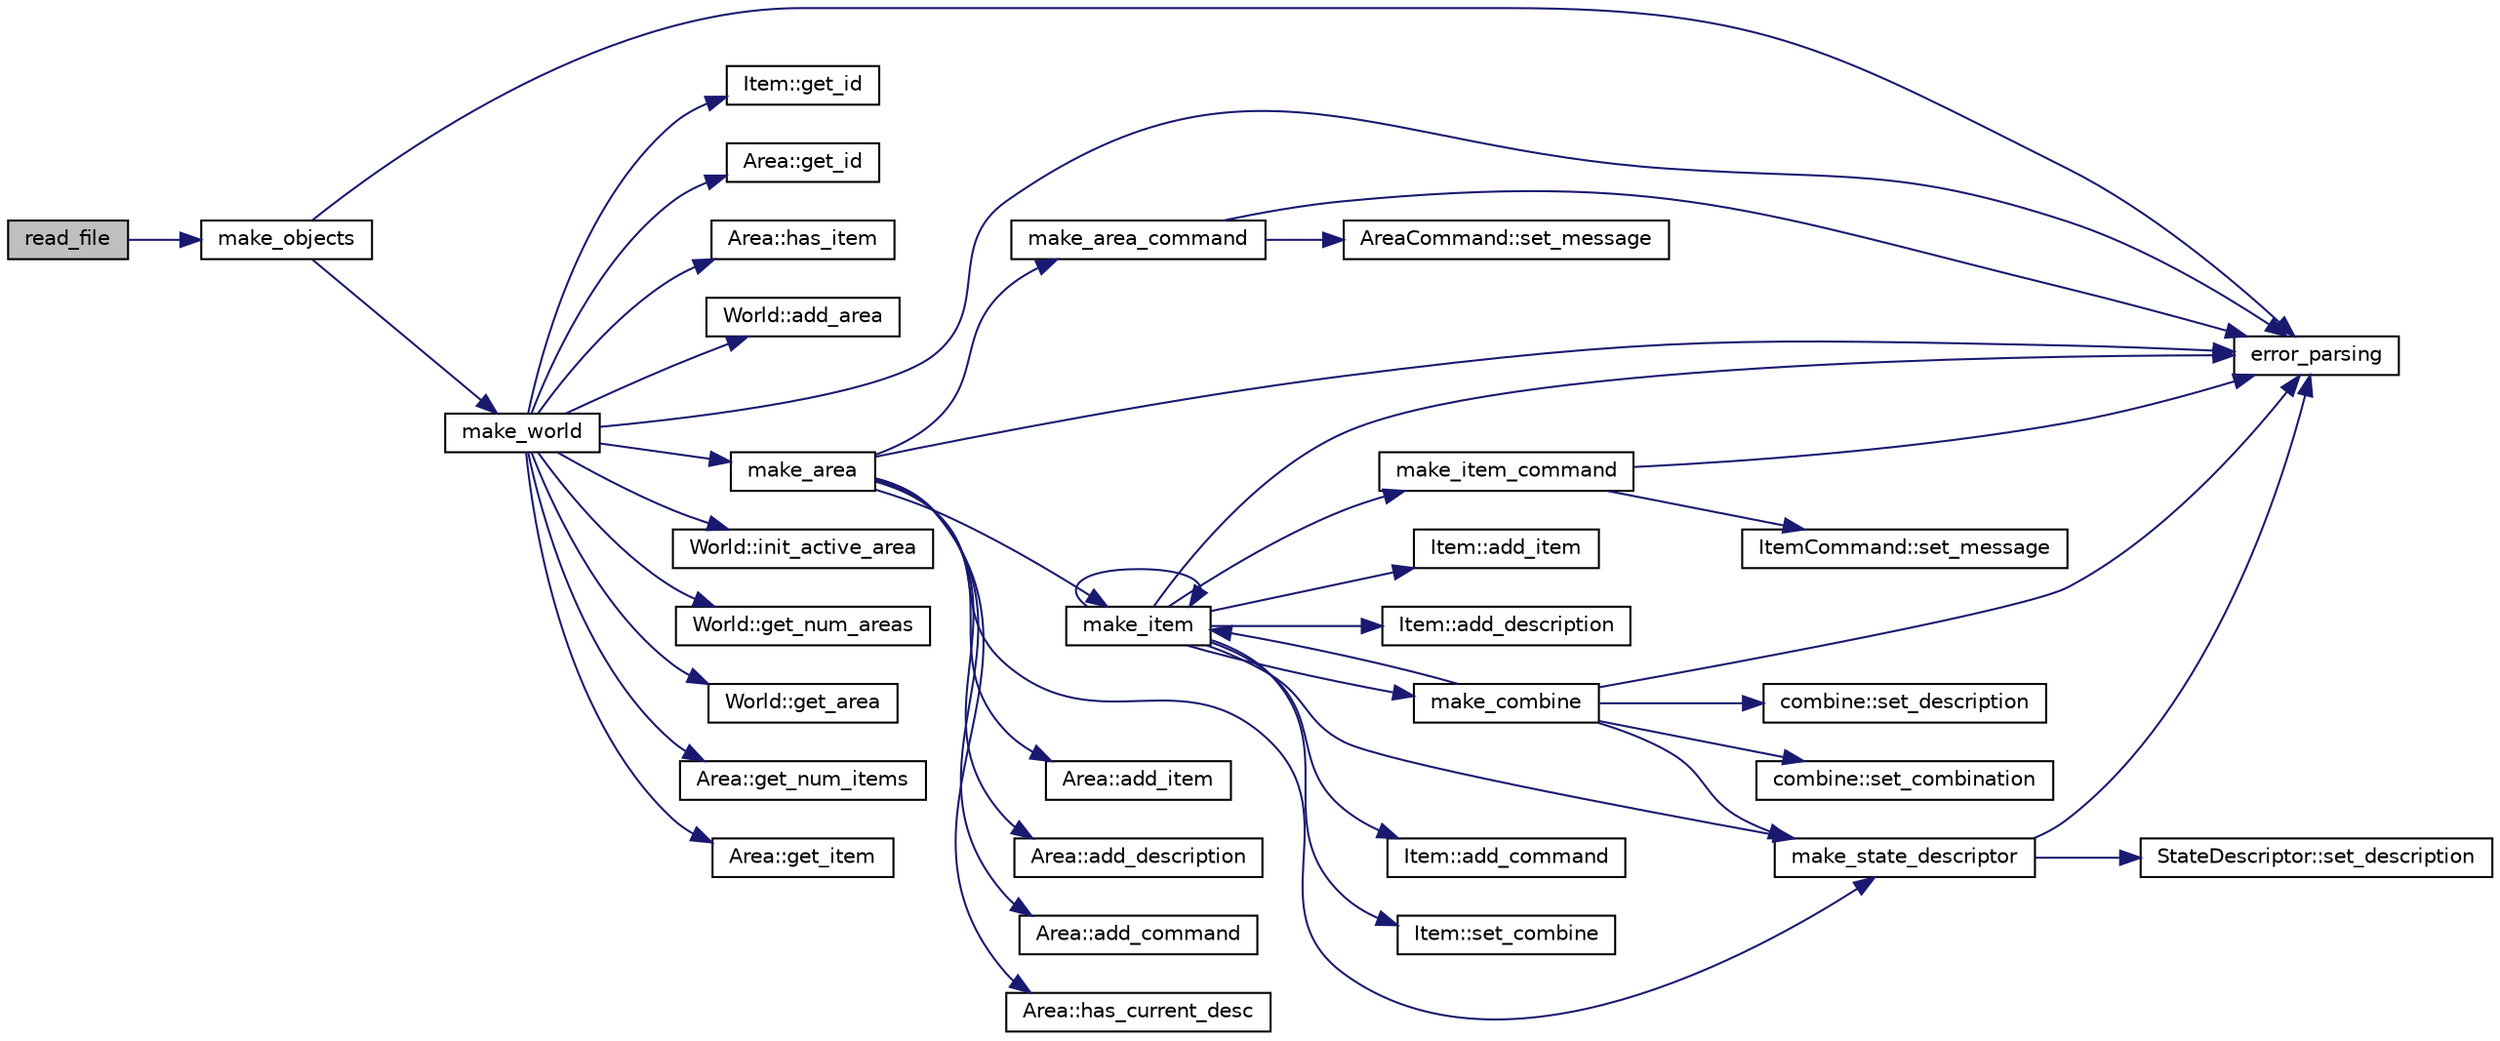 digraph G
{
  edge [fontname="Helvetica",fontsize="10",labelfontname="Helvetica",labelfontsize="10"];
  node [fontname="Helvetica",fontsize="10",shape=record];
  rankdir="LR";
  Node1 [label="read_file",height=0.2,width=0.4,color="black", fillcolor="grey75", style="filled" fontcolor="black"];
  Node1 -> Node2 [color="midnightblue",fontsize="10",style="solid",fontname="Helvetica"];
  Node2 [label="make_objects",height=0.2,width=0.4,color="black", fillcolor="white", style="filled",URL="$parser_8cpp.html#a0770bb1cd7b266aa1bdaca961380244c"];
  Node2 -> Node3 [color="midnightblue",fontsize="10",style="solid",fontname="Helvetica"];
  Node3 [label="make_world",height=0.2,width=0.4,color="black", fillcolor="white", style="filled",URL="$parser_8cpp.html#aa822a7164b884d2b057604a10a69f160"];
  Node3 -> Node4 [color="midnightblue",fontsize="10",style="solid",fontname="Helvetica"];
  Node4 [label="World::add_area",height=0.2,width=0.4,color="black", fillcolor="white", style="filled",URL="$class_world.html#a64eb27a4ea7aaf9d36178e902676e8fe"];
  Node3 -> Node5 [color="midnightblue",fontsize="10",style="solid",fontname="Helvetica"];
  Node5 [label="make_area",height=0.2,width=0.4,color="black", fillcolor="white", style="filled",URL="$parser_8cpp.html#aa0a2a8e7e35261c36a5268b099b972c0"];
  Node5 -> Node6 [color="midnightblue",fontsize="10",style="solid",fontname="Helvetica"];
  Node6 [label="Area::add_description",height=0.2,width=0.4,color="black", fillcolor="white", style="filled",URL="$class_area.html#a27101dd552a05cebb467f108a5246278"];
  Node5 -> Node7 [color="midnightblue",fontsize="10",style="solid",fontname="Helvetica"];
  Node7 [label="make_state_descriptor",height=0.2,width=0.4,color="black", fillcolor="white", style="filled",URL="$parser_8cpp.html#a77cd775cd350280b4e707ba439f01e07"];
  Node7 -> Node8 [color="midnightblue",fontsize="10",style="solid",fontname="Helvetica"];
  Node8 [label="StateDescriptor::set_description",height=0.2,width=0.4,color="black", fillcolor="white", style="filled",URL="$class_state_descriptor.html#a58265248efa7a27af7e6bbddeab1d74a"];
  Node7 -> Node9 [color="midnightblue",fontsize="10",style="solid",fontname="Helvetica"];
  Node9 [label="error_parsing",height=0.2,width=0.4,color="black", fillcolor="white", style="filled",URL="$parser_8cpp.html#ab94991fee08560fa7428d41c2ead929f"];
  Node5 -> Node10 [color="midnightblue",fontsize="10",style="solid",fontname="Helvetica"];
  Node10 [label="Area::add_item",height=0.2,width=0.4,color="black", fillcolor="white", style="filled",URL="$class_area.html#a8f4693277743a9dbc6ac0212fc02c86f"];
  Node5 -> Node11 [color="midnightblue",fontsize="10",style="solid",fontname="Helvetica"];
  Node11 [label="make_item",height=0.2,width=0.4,color="black", fillcolor="white", style="filled",URL="$parser_8cpp.html#a3421b449747c2e99c3fa10aa82670030"];
  Node11 -> Node12 [color="midnightblue",fontsize="10",style="solid",fontname="Helvetica"];
  Node12 [label="Item::add_description",height=0.2,width=0.4,color="black", fillcolor="white", style="filled",URL="$class_item.html#af6e0efea4346f669ac5479b258511e68"];
  Node11 -> Node7 [color="midnightblue",fontsize="10",style="solid",fontname="Helvetica"];
  Node11 -> Node13 [color="midnightblue",fontsize="10",style="solid",fontname="Helvetica"];
  Node13 [label="Item::add_command",height=0.2,width=0.4,color="black", fillcolor="white", style="filled",URL="$class_item.html#ab78d891c3aed983ea7b2e5311b0da68c"];
  Node11 -> Node14 [color="midnightblue",fontsize="10",style="solid",fontname="Helvetica"];
  Node14 [label="make_item_command",height=0.2,width=0.4,color="black", fillcolor="white", style="filled",URL="$parser_8cpp.html#a2a662ae71857af8d6b9546479a6877ed"];
  Node14 -> Node15 [color="midnightblue",fontsize="10",style="solid",fontname="Helvetica"];
  Node15 [label="ItemCommand::set_message",height=0.2,width=0.4,color="black", fillcolor="white", style="filled",URL="$class_item_command.html#abe177c8696e00480a716959b335ebca8"];
  Node14 -> Node9 [color="midnightblue",fontsize="10",style="solid",fontname="Helvetica"];
  Node11 -> Node16 [color="midnightblue",fontsize="10",style="solid",fontname="Helvetica"];
  Node16 [label="Item::set_combine",height=0.2,width=0.4,color="black", fillcolor="white", style="filled",URL="$class_item.html#a183a0ec19bfd51e8af5f24d57880ccd1"];
  Node11 -> Node17 [color="midnightblue",fontsize="10",style="solid",fontname="Helvetica"];
  Node17 [label="make_combine",height=0.2,width=0.4,color="black", fillcolor="white", style="filled",URL="$parser_8cpp.html#a36b388b045cfd98000bb0a66df600421"];
  Node17 -> Node18 [color="midnightblue",fontsize="10",style="solid",fontname="Helvetica"];
  Node18 [label="combine::set_description",height=0.2,width=0.4,color="black", fillcolor="white", style="filled",URL="$classcombine.html#aa897ba56cee21fdf777faa854910e75f"];
  Node17 -> Node7 [color="midnightblue",fontsize="10",style="solid",fontname="Helvetica"];
  Node17 -> Node19 [color="midnightblue",fontsize="10",style="solid",fontname="Helvetica"];
  Node19 [label="combine::set_combination",height=0.2,width=0.4,color="black", fillcolor="white", style="filled",URL="$classcombine.html#ac6c0a056bd26d65601555c9058621704"];
  Node17 -> Node11 [color="midnightblue",fontsize="10",style="solid",fontname="Helvetica"];
  Node17 -> Node9 [color="midnightblue",fontsize="10",style="solid",fontname="Helvetica"];
  Node11 -> Node20 [color="midnightblue",fontsize="10",style="solid",fontname="Helvetica"];
  Node20 [label="Item::add_item",height=0.2,width=0.4,color="black", fillcolor="white", style="filled",URL="$class_item.html#a9edf14d98665b133106339442b972837"];
  Node11 -> Node11 [color="midnightblue",fontsize="10",style="solid",fontname="Helvetica"];
  Node11 -> Node9 [color="midnightblue",fontsize="10",style="solid",fontname="Helvetica"];
  Node5 -> Node21 [color="midnightblue",fontsize="10",style="solid",fontname="Helvetica"];
  Node21 [label="Area::add_command",height=0.2,width=0.4,color="black", fillcolor="white", style="filled",URL="$class_area.html#a61f8a73da43dbfa8259a308cb61a28f0"];
  Node5 -> Node22 [color="midnightblue",fontsize="10",style="solid",fontname="Helvetica"];
  Node22 [label="make_area_command",height=0.2,width=0.4,color="black", fillcolor="white", style="filled",URL="$parser_8cpp.html#a26bb113d0e19c9b78379bbde522c7e76"];
  Node22 -> Node23 [color="midnightblue",fontsize="10",style="solid",fontname="Helvetica"];
  Node23 [label="AreaCommand::set_message",height=0.2,width=0.4,color="black", fillcolor="white", style="filled",URL="$class_area_command.html#a1a081291614ee6ff8c5841d2753b3b1b"];
  Node22 -> Node9 [color="midnightblue",fontsize="10",style="solid",fontname="Helvetica"];
  Node5 -> Node9 [color="midnightblue",fontsize="10",style="solid",fontname="Helvetica"];
  Node5 -> Node24 [color="midnightblue",fontsize="10",style="solid",fontname="Helvetica"];
  Node24 [label="Area::has_current_desc",height=0.2,width=0.4,color="black", fillcolor="white", style="filled",URL="$class_area.html#a7a2701d4527e084ea7f8944925b539d7"];
  Node3 -> Node9 [color="midnightblue",fontsize="10",style="solid",fontname="Helvetica"];
  Node3 -> Node25 [color="midnightblue",fontsize="10",style="solid",fontname="Helvetica"];
  Node25 [label="World::init_active_area",height=0.2,width=0.4,color="black", fillcolor="white", style="filled",URL="$class_world.html#a8dadd0ff476194c1c6de68338d2012cf"];
  Node3 -> Node26 [color="midnightblue",fontsize="10",style="solid",fontname="Helvetica"];
  Node26 [label="World::get_num_areas",height=0.2,width=0.4,color="black", fillcolor="white", style="filled",URL="$class_world.html#a85cfec55f3135621a8a4a1f438f5cb93"];
  Node3 -> Node27 [color="midnightblue",fontsize="10",style="solid",fontname="Helvetica"];
  Node27 [label="World::get_area",height=0.2,width=0.4,color="black", fillcolor="white", style="filled",URL="$class_world.html#ac7e22e2323d311975c288496ca755bff"];
  Node3 -> Node28 [color="midnightblue",fontsize="10",style="solid",fontname="Helvetica"];
  Node28 [label="Area::get_num_items",height=0.2,width=0.4,color="black", fillcolor="white", style="filled",URL="$class_area.html#aee8135f25247d5e06dc0b28bf8cabcba"];
  Node3 -> Node29 [color="midnightblue",fontsize="10",style="solid",fontname="Helvetica"];
  Node29 [label="Area::get_item",height=0.2,width=0.4,color="black", fillcolor="white", style="filled",URL="$class_area.html#a11b2c96e1abfc4146e6d8c2a8da83d34"];
  Node3 -> Node30 [color="midnightblue",fontsize="10",style="solid",fontname="Helvetica"];
  Node30 [label="Item::get_id",height=0.2,width=0.4,color="black", fillcolor="white", style="filled",URL="$class_item.html#a7a3aedd7ab7f81327f57343dcb55d42d"];
  Node3 -> Node31 [color="midnightblue",fontsize="10",style="solid",fontname="Helvetica"];
  Node31 [label="Area::get_id",height=0.2,width=0.4,color="black", fillcolor="white", style="filled",URL="$class_area.html#a19d6622fb6fb95f6ba5fb212e26728e6"];
  Node3 -> Node32 [color="midnightblue",fontsize="10",style="solid",fontname="Helvetica"];
  Node32 [label="Area::has_item",height=0.2,width=0.4,color="black", fillcolor="white", style="filled",URL="$class_area.html#adcc60d9dea5808c8bb0e21d672667b29"];
  Node2 -> Node9 [color="midnightblue",fontsize="10",style="solid",fontname="Helvetica"];
}
